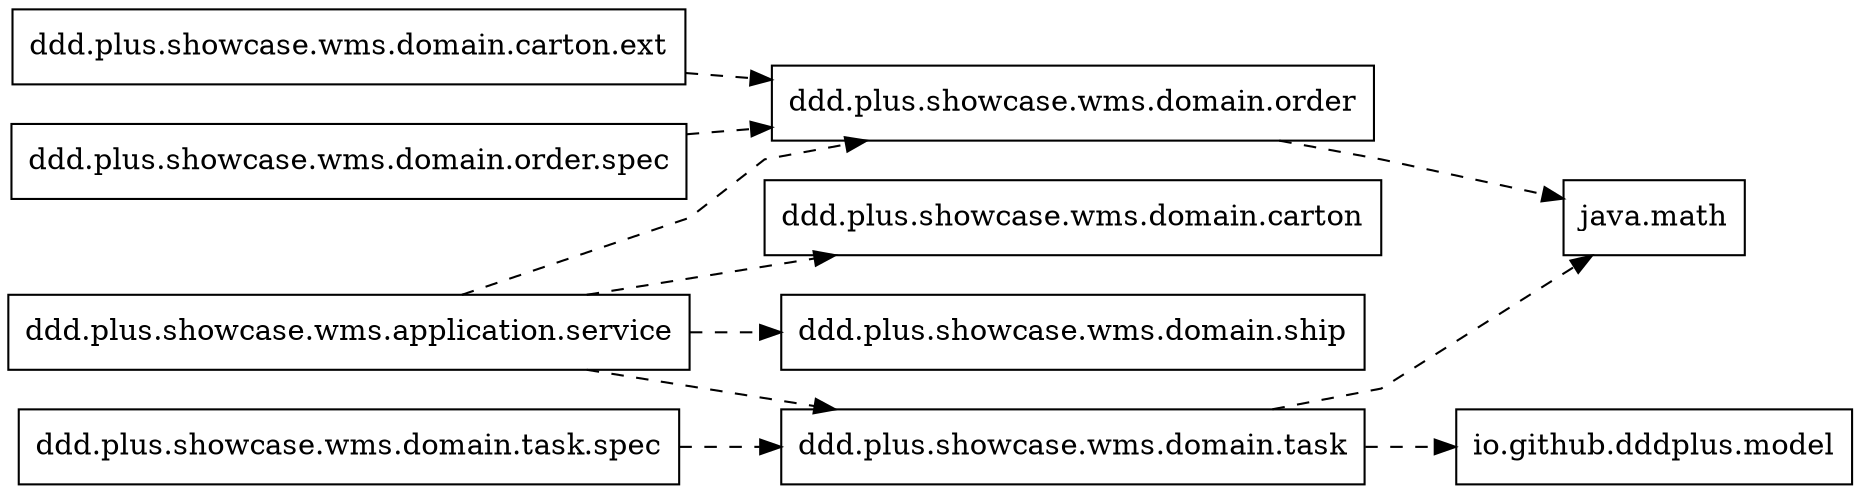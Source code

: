 digraph G {
   labelloc = "t";
   rankdir=LR;
   splines = polyline;
   node [shape=record];
   edge [style = dashed, fontsize=10];

   "ddd.plus.showcase.wms.application.service" -> "ddd.plus.showcase.wms.domain.carton"
   "ddd.plus.showcase.wms.application.service" -> "ddd.plus.showcase.wms.domain.order"
   "ddd.plus.showcase.wms.application.service" -> "ddd.plus.showcase.wms.domain.ship"
   "ddd.plus.showcase.wms.application.service" -> "ddd.plus.showcase.wms.domain.task"
   "ddd.plus.showcase.wms.domain.carton.ext" -> "ddd.plus.showcase.wms.domain.order"
   "ddd.plus.showcase.wms.domain.order" -> "java.math"
   "ddd.plus.showcase.wms.domain.order.spec" -> "ddd.plus.showcase.wms.domain.order"
   "ddd.plus.showcase.wms.domain.task" -> "io.github.dddplus.model"
   "ddd.plus.showcase.wms.domain.task" -> "java.math"
   "ddd.plus.showcase.wms.domain.task.spec" -> "ddd.plus.showcase.wms.domain.task"
}